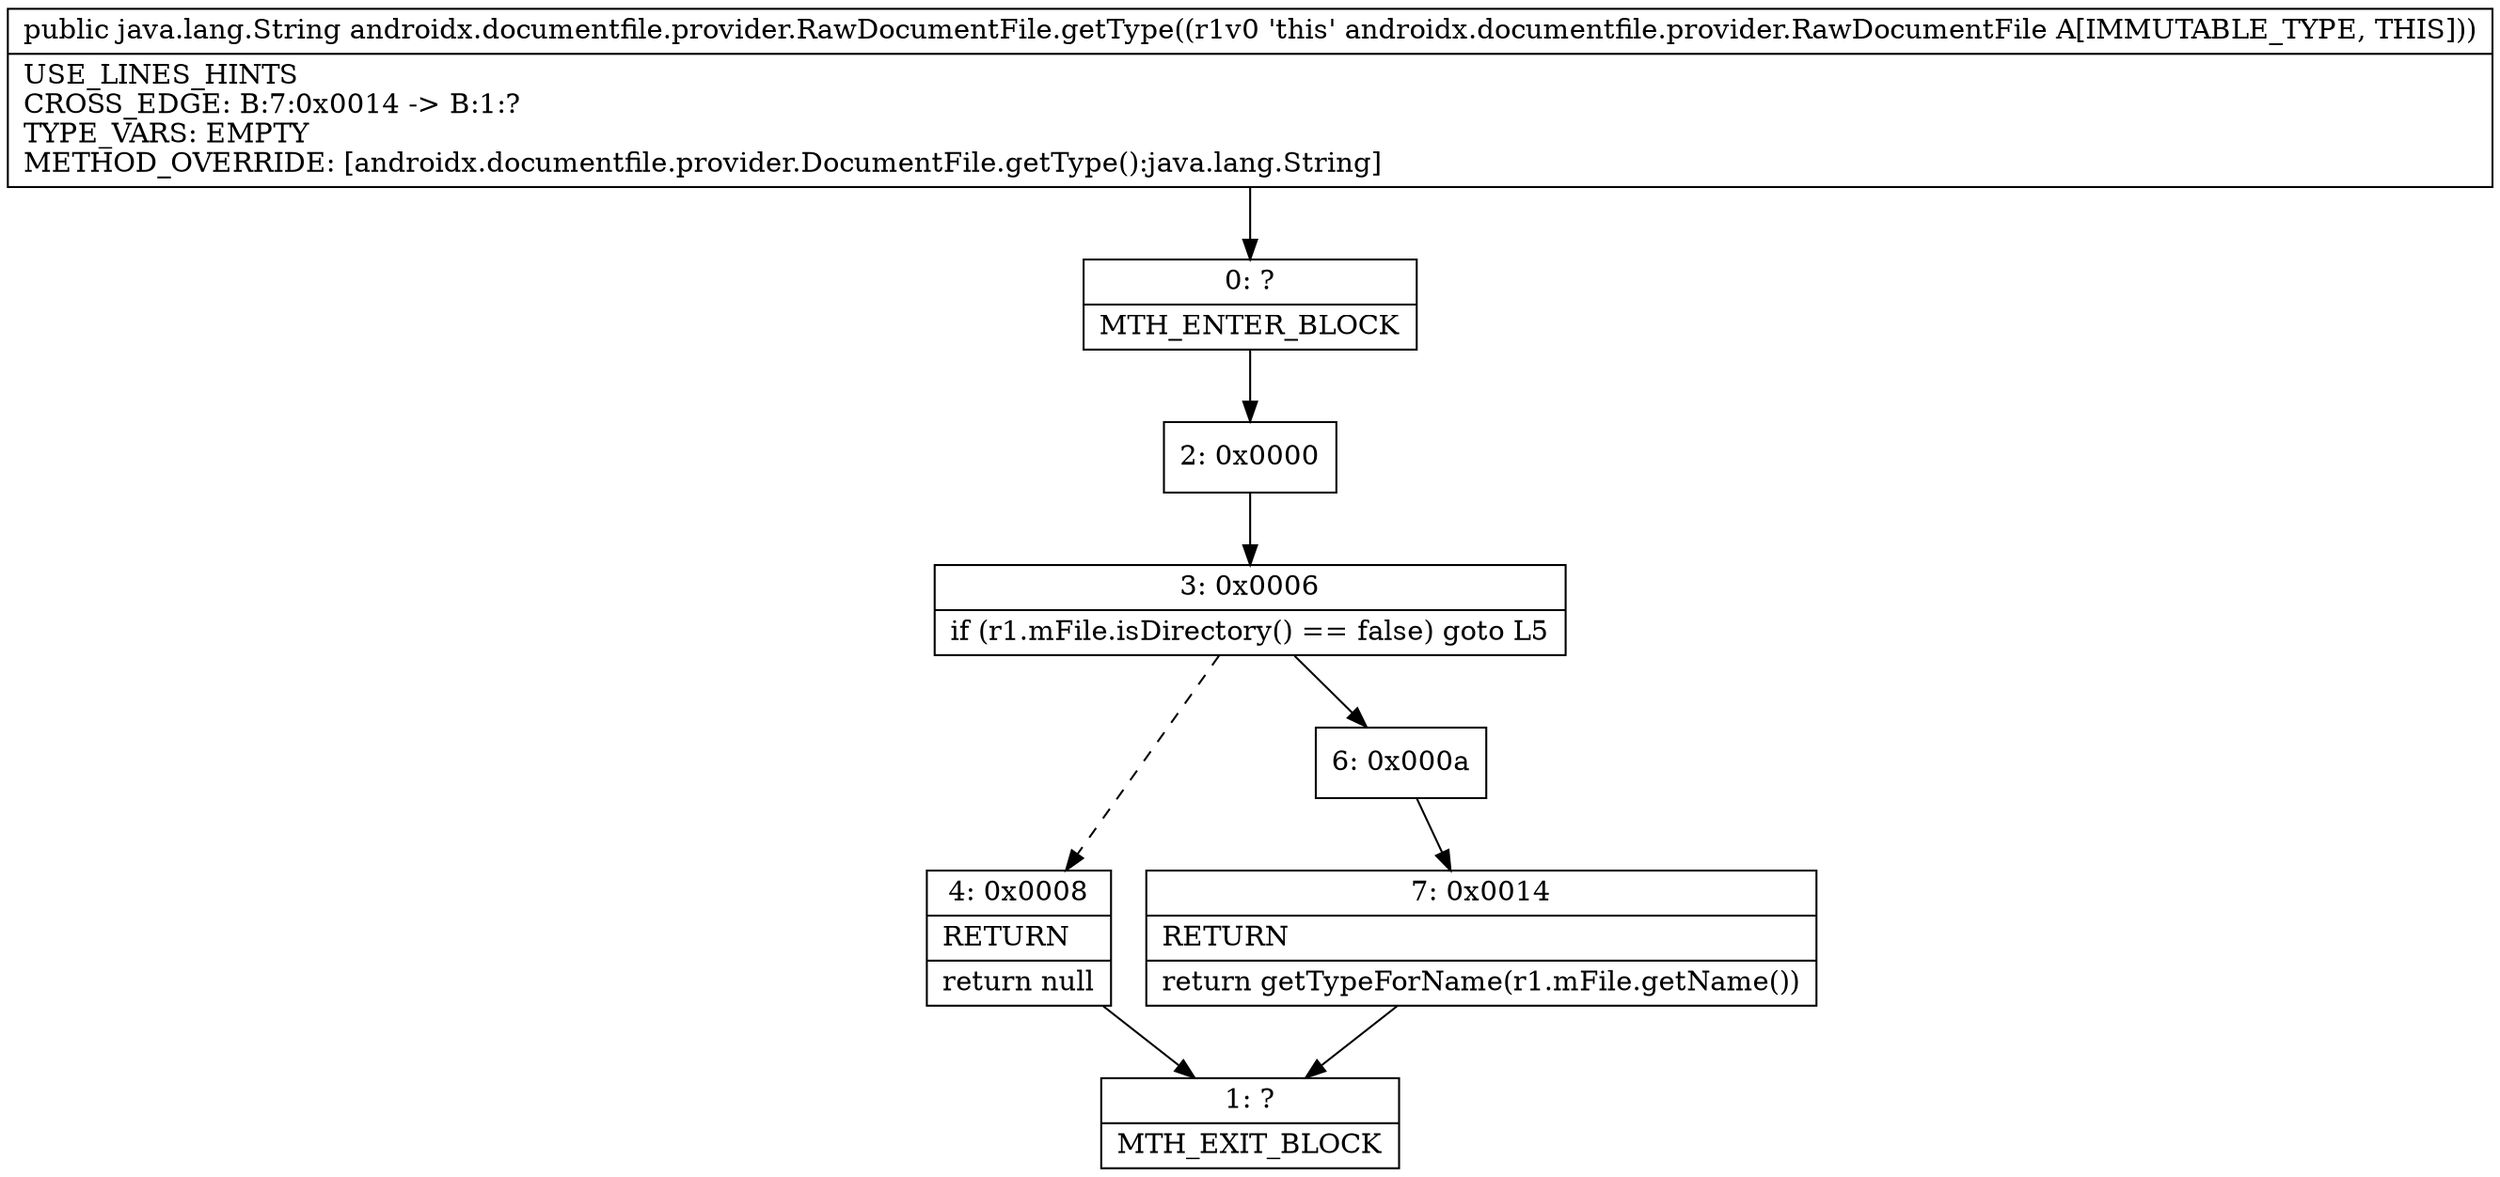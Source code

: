 digraph "CFG forandroidx.documentfile.provider.RawDocumentFile.getType()Ljava\/lang\/String;" {
Node_0 [shape=record,label="{0\:\ ?|MTH_ENTER_BLOCK\l}"];
Node_2 [shape=record,label="{2\:\ 0x0000}"];
Node_3 [shape=record,label="{3\:\ 0x0006|if (r1.mFile.isDirectory() == false) goto L5\l}"];
Node_4 [shape=record,label="{4\:\ 0x0008|RETURN\l|return null\l}"];
Node_1 [shape=record,label="{1\:\ ?|MTH_EXIT_BLOCK\l}"];
Node_6 [shape=record,label="{6\:\ 0x000a}"];
Node_7 [shape=record,label="{7\:\ 0x0014|RETURN\l|return getTypeForName(r1.mFile.getName())\l}"];
MethodNode[shape=record,label="{public java.lang.String androidx.documentfile.provider.RawDocumentFile.getType((r1v0 'this' androidx.documentfile.provider.RawDocumentFile A[IMMUTABLE_TYPE, THIS]))  | USE_LINES_HINTS\lCROSS_EDGE: B:7:0x0014 \-\> B:1:?\lTYPE_VARS: EMPTY\lMETHOD_OVERRIDE: [androidx.documentfile.provider.DocumentFile.getType():java.lang.String]\l}"];
MethodNode -> Node_0;Node_0 -> Node_2;
Node_2 -> Node_3;
Node_3 -> Node_4[style=dashed];
Node_3 -> Node_6;
Node_4 -> Node_1;
Node_6 -> Node_7;
Node_7 -> Node_1;
}

